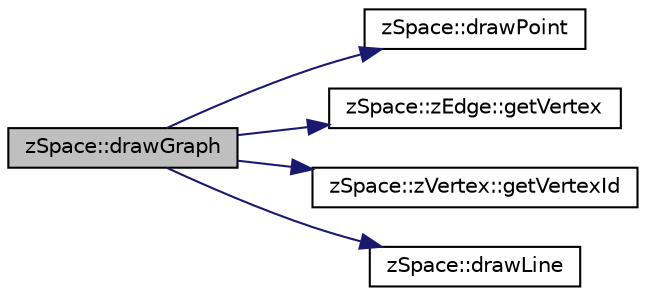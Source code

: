 digraph "zSpace::drawGraph"
{
 // LATEX_PDF_SIZE
  edge [fontname="Helvetica",fontsize="10",labelfontname="Helvetica",labelfontsize="10"];
  node [fontname="Helvetica",fontsize="10",shape=record];
  rankdir="LR";
  Node4 [label="zSpace::drawGraph",height=0.2,width=0.4,color="black", fillcolor="grey75", style="filled", fontcolor="black",tooltip="This method displays the zGraph."];
  Node4 -> Node5 [color="midnightblue",fontsize="10",style="solid",fontname="Helvetica"];
  Node5 [label="zSpace::drawPoint",height=0.2,width=0.4,color="black", fillcolor="white", style="filled",URL="$group__z_display_utilities.html#ga55b0856be39b2252fcdbd440c47bbdd0",tooltip="This method draws a point."];
  Node4 -> Node6 [color="midnightblue",fontsize="10",style="solid",fontname="Helvetica"];
  Node6 [label="zSpace::zEdge::getVertex",height=0.2,width=0.4,color="black", fillcolor="white", style="filled",URL="$classz_space_1_1z_edge.html#a07c082aa54f78145fdcd5e5e4bb889f1",tooltip="This method returns the vertex pointed to by the current zEdge."];
  Node4 -> Node7 [color="midnightblue",fontsize="10",style="solid",fontname="Helvetica"];
  Node7 [label="zSpace::zVertex::getVertexId",height=0.2,width=0.4,color="black", fillcolor="white", style="filled",URL="$classz_space_1_1z_vertex.html#ae6637ab378719b6c68c8237777fd065e",tooltip="This method returns the vertexId of current zVertex."];
  Node4 -> Node8 [color="midnightblue",fontsize="10",style="solid",fontname="Helvetica"];
  Node8 [label="zSpace::drawLine",height=0.2,width=0.4,color="black", fillcolor="white", style="filled",URL="$group__z_display_utilities.html#gaec82cd49ab7e71265e211454bf3f721b",tooltip="This method draws a line between the given two points."];
}
